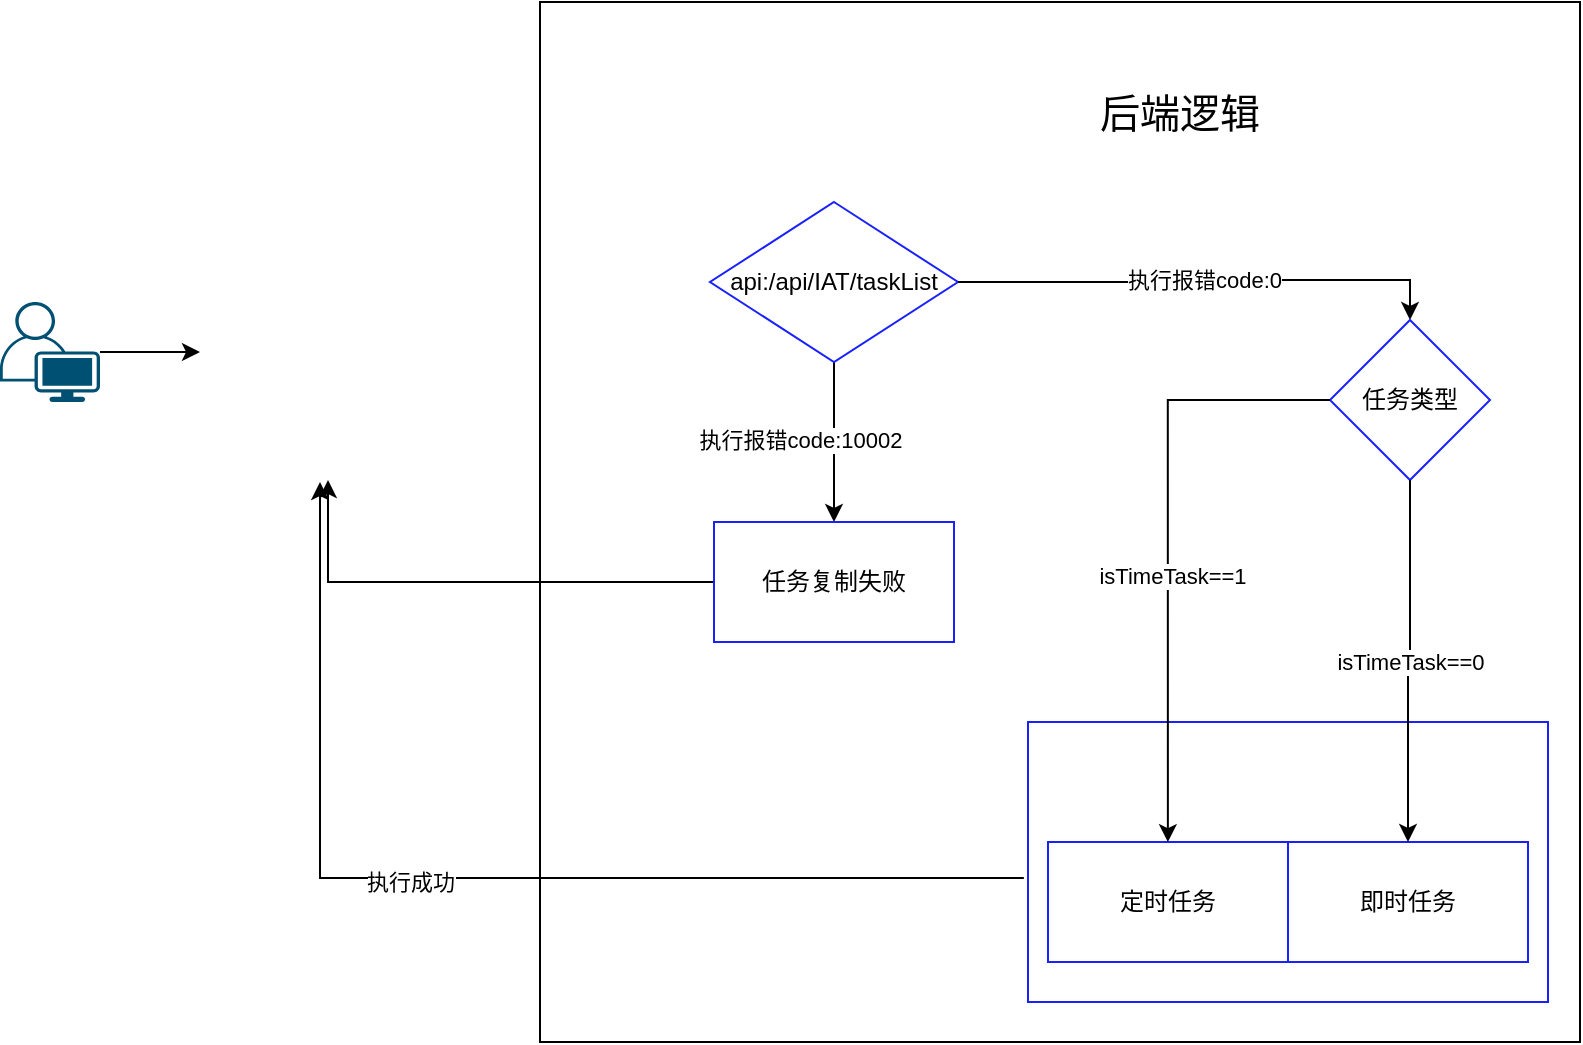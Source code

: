 <mxfile version="14.9.5" type="github">
  <diagram id="C5RBs43oDa-KdzZeNtuy" name="Page-1">
    <mxGraphModel dx="1374" dy="794" grid="1" gridSize="10" guides="1" tooltips="1" connect="1" arrows="1" fold="1" page="1" pageScale="1" pageWidth="827" pageHeight="1169" math="0" shadow="0">
      <root>
        <mxCell id="WIyWlLk6GJQsqaUBKTNV-0" />
        <mxCell id="WIyWlLk6GJQsqaUBKTNV-1" parent="WIyWlLk6GJQsqaUBKTNV-0" />
        <mxCell id="WIyWlLk6GJQsqaUBKTNV-2" value="" style="rounded=0;html=1;jettySize=auto;orthogonalLoop=1;fontSize=11;endArrow=block;endFill=0;endSize=8;strokeWidth=1;shadow=0;labelBackgroundColor=none;edgeStyle=orthogonalEdgeStyle;" parent="WIyWlLk6GJQsqaUBKTNV-1" target="WIyWlLk6GJQsqaUBKTNV-6" edge="1">
          <mxGeometry relative="1" as="geometry">
            <mxPoint x="498" y="120" as="sourcePoint" />
          </mxGeometry>
        </mxCell>
        <mxCell id="WIyWlLk6GJQsqaUBKTNV-4" value="Yes" style="rounded=0;html=1;jettySize=auto;orthogonalLoop=1;fontSize=11;endArrow=block;endFill=0;endSize=8;strokeWidth=1;shadow=0;labelBackgroundColor=none;edgeStyle=orthogonalEdgeStyle;" parent="WIyWlLk6GJQsqaUBKTNV-1" source="WIyWlLk6GJQsqaUBKTNV-6" edge="1">
          <mxGeometry y="20" relative="1" as="geometry">
            <mxPoint as="offset" />
            <mxPoint x="498" y="290" as="targetPoint" />
          </mxGeometry>
        </mxCell>
        <mxCell id="WIyWlLk6GJQsqaUBKTNV-5" value="No" style="edgeStyle=orthogonalEdgeStyle;rounded=0;html=1;jettySize=auto;orthogonalLoop=1;fontSize=11;endArrow=block;endFill=0;endSize=8;strokeWidth=1;shadow=0;labelBackgroundColor=none;" parent="WIyWlLk6GJQsqaUBKTNV-1" target="WIyWlLk6GJQsqaUBKTNV-7" edge="1">
          <mxGeometry y="10" relative="1" as="geometry">
            <mxPoint as="offset" />
            <mxPoint x="548" y="210" as="sourcePoint" />
          </mxGeometry>
        </mxCell>
        <mxCell id="WIyWlLk6GJQsqaUBKTNV-9" value="Yes" style="edgeStyle=orthogonalEdgeStyle;rounded=0;html=1;jettySize=auto;orthogonalLoop=1;fontSize=11;endArrow=block;endFill=0;endSize=8;strokeWidth=1;shadow=0;labelBackgroundColor=none;" parent="WIyWlLk6GJQsqaUBKTNV-1" target="WIyWlLk6GJQsqaUBKTNV-12" edge="1">
          <mxGeometry y="10" relative="1" as="geometry">
            <mxPoint as="offset" />
            <mxPoint x="548" y="330" as="sourcePoint" />
          </mxGeometry>
        </mxCell>
        <mxCell id="L-YuUdRwGQFwqvVQeacU-2" value="" style="edgeStyle=orthogonalEdgeStyle;rounded=0;orthogonalLoop=1;jettySize=auto;html=1;" edge="1" parent="WIyWlLk6GJQsqaUBKTNV-1" source="L-YuUdRwGQFwqvVQeacU-0" target="L-YuUdRwGQFwqvVQeacU-1">
          <mxGeometry relative="1" as="geometry" />
        </mxCell>
        <mxCell id="L-YuUdRwGQFwqvVQeacU-0" value="" style="points=[[0.35,0,0],[0.98,0.51,0],[1,0.71,0],[0.67,1,0],[0,0.795,0],[0,0.65,0]];verticalLabelPosition=bottom;html=1;verticalAlign=top;aspect=fixed;align=center;pointerEvents=1;shape=mxgraph.cisco19.user;fillColor=#005073;strokeColor=none;" vertex="1" parent="WIyWlLk6GJQsqaUBKTNV-1">
          <mxGeometry x="20" y="160" width="50" height="50" as="geometry" />
        </mxCell>
        <mxCell id="L-YuUdRwGQFwqvVQeacU-1" value="" style="shape=image;html=1;verticalAlign=top;verticalLabelPosition=bottom;labelBackgroundColor=#ffffff;imageAspect=0;aspect=fixed;image=https://cdn4.iconfinder.com/data/icons/logos-brands-5/24/nginx-128.png;strokeColor=#1921FF;" vertex="1" parent="WIyWlLk6GJQsqaUBKTNV-1">
          <mxGeometry x="120" y="121" width="128" height="128" as="geometry" />
        </mxCell>
        <mxCell id="L-YuUdRwGQFwqvVQeacU-3" value="" style="whiteSpace=wrap;html=1;aspect=fixed;" vertex="1" parent="WIyWlLk6GJQsqaUBKTNV-1">
          <mxGeometry x="290" y="10" width="520" height="520" as="geometry" />
        </mxCell>
        <mxCell id="L-YuUdRwGQFwqvVQeacU-21" value="执行报错code:10002" style="edgeStyle=orthogonalEdgeStyle;rounded=0;orthogonalLoop=1;jettySize=auto;html=1;exitX=0.5;exitY=1;exitDx=0;exitDy=0;entryX=0.5;entryY=0;entryDx=0;entryDy=0;" edge="1" parent="WIyWlLk6GJQsqaUBKTNV-1" source="L-YuUdRwGQFwqvVQeacU-22" target="L-YuUdRwGQFwqvVQeacU-13">
          <mxGeometry x="-0.024" y="-17" relative="1" as="geometry">
            <mxPoint x="373" y="190" as="sourcePoint" />
            <mxPoint x="437" y="260" as="targetPoint" />
            <Array as="points" />
            <mxPoint as="offset" />
          </mxGeometry>
        </mxCell>
        <mxCell id="L-YuUdRwGQFwqvVQeacU-45" value="" style="edgeStyle=orthogonalEdgeStyle;rounded=0;orthogonalLoop=1;jettySize=auto;html=1;fontSize=20;" edge="1" parent="WIyWlLk6GJQsqaUBKTNV-1" source="L-YuUdRwGQFwqvVQeacU-13" target="L-YuUdRwGQFwqvVQeacU-1">
          <mxGeometry relative="1" as="geometry">
            <mxPoint x="230" y="300" as="targetPoint" />
          </mxGeometry>
        </mxCell>
        <mxCell id="L-YuUdRwGQFwqvVQeacU-13" value="任务复制失败" style="whiteSpace=wrap;html=1;rounded=0;strokeColor=#1921FF;" vertex="1" parent="WIyWlLk6GJQsqaUBKTNV-1">
          <mxGeometry x="377" y="270" width="120" height="60" as="geometry" />
        </mxCell>
        <mxCell id="L-YuUdRwGQFwqvVQeacU-22" value="&lt;span&gt;api:/api/IAT/taskList&lt;/span&gt;" style="rhombus;whiteSpace=wrap;html=1;strokeColor=#1921FF;" vertex="1" parent="WIyWlLk6GJQsqaUBKTNV-1">
          <mxGeometry x="375" y="110" width="124" height="80" as="geometry" />
        </mxCell>
        <mxCell id="L-YuUdRwGQFwqvVQeacU-23" value="执行报错code:0" style="edgeStyle=orthogonalEdgeStyle;rounded=0;orthogonalLoop=1;jettySize=auto;html=1;exitX=1;exitY=0.5;exitDx=0;exitDy=0;entryX=0.5;entryY=0;entryDx=0;entryDy=0;" edge="1" parent="WIyWlLk6GJQsqaUBKTNV-1" source="L-YuUdRwGQFwqvVQeacU-22" target="L-YuUdRwGQFwqvVQeacU-25">
          <mxGeometry relative="1" as="geometry">
            <mxPoint x="569" y="200" as="sourcePoint" />
            <mxPoint x="569" y="282" as="targetPoint" />
            <Array as="points" />
          </mxGeometry>
        </mxCell>
        <mxCell id="L-YuUdRwGQFwqvVQeacU-25" value="任务类型" style="rhombus;whiteSpace=wrap;html=1;strokeColor=#1921FF;" vertex="1" parent="WIyWlLk6GJQsqaUBKTNV-1">
          <mxGeometry x="685" y="169" width="80" height="80" as="geometry" />
        </mxCell>
        <mxCell id="L-YuUdRwGQFwqvVQeacU-34" value="后端逻辑" style="text;html=1;strokeColor=none;fillColor=none;align=center;verticalAlign=middle;whiteSpace=wrap;rounded=0;fontSize=20;" vertex="1" parent="WIyWlLk6GJQsqaUBKTNV-1">
          <mxGeometry x="555" y="50" width="110" height="30" as="geometry" />
        </mxCell>
        <mxCell id="L-YuUdRwGQFwqvVQeacU-35" value="" style="rounded=0;whiteSpace=wrap;html=1;strokeColor=#1921FF;" vertex="1" parent="WIyWlLk6GJQsqaUBKTNV-1">
          <mxGeometry x="534" y="370" width="260" height="140" as="geometry" />
        </mxCell>
        <mxCell id="L-YuUdRwGQFwqvVQeacU-36" value="即时任务" style="whiteSpace=wrap;html=1;strokeColor=#1921FF;" vertex="1" parent="WIyWlLk6GJQsqaUBKTNV-1">
          <mxGeometry x="664" y="430" width="120" height="60" as="geometry" />
        </mxCell>
        <mxCell id="L-YuUdRwGQFwqvVQeacU-37" value="定时任务" style="whiteSpace=wrap;html=1;strokeColor=#1921FF;" vertex="1" parent="WIyWlLk6GJQsqaUBKTNV-1">
          <mxGeometry x="544" y="430" width="120" height="60" as="geometry" />
        </mxCell>
        <mxCell id="L-YuUdRwGQFwqvVQeacU-38" style="edgeStyle=orthogonalEdgeStyle;rounded=0;orthogonalLoop=1;jettySize=auto;html=1;entryX=0.269;entryY=0.429;entryDx=0;entryDy=0;entryPerimeter=0;" edge="1" parent="WIyWlLk6GJQsqaUBKTNV-1" source="L-YuUdRwGQFwqvVQeacU-25" target="L-YuUdRwGQFwqvVQeacU-35">
          <mxGeometry relative="1" as="geometry">
            <Array as="points">
              <mxPoint x="604" y="209" />
            </Array>
          </mxGeometry>
        </mxCell>
        <mxCell id="L-YuUdRwGQFwqvVQeacU-39" value="isTimeTask==1" style="edgeLabel;html=1;align=center;verticalAlign=middle;resizable=0;points=[];" vertex="1" connectable="0" parent="L-YuUdRwGQFwqvVQeacU-38">
          <mxGeometry x="0.119" y="2" relative="1" as="geometry">
            <mxPoint as="offset" />
          </mxGeometry>
        </mxCell>
        <mxCell id="L-YuUdRwGQFwqvVQeacU-31" value="isTimeTask==0" style="edgeStyle=orthogonalEdgeStyle;rounded=0;orthogonalLoop=1;jettySize=auto;html=1;" edge="1" parent="WIyWlLk6GJQsqaUBKTNV-1" source="L-YuUdRwGQFwqvVQeacU-25" target="L-YuUdRwGQFwqvVQeacU-36">
          <mxGeometry relative="1" as="geometry">
            <mxPoint x="715" y="340" as="targetPoint" />
          </mxGeometry>
        </mxCell>
        <mxCell id="L-YuUdRwGQFwqvVQeacU-40" style="edgeStyle=orthogonalEdgeStyle;rounded=0;orthogonalLoop=1;jettySize=auto;html=1;exitX=-0.008;exitY=0.557;exitDx=0;exitDy=0;exitPerimeter=0;" edge="1" parent="WIyWlLk6GJQsqaUBKTNV-1" source="L-YuUdRwGQFwqvVQeacU-35">
          <mxGeometry relative="1" as="geometry">
            <mxPoint x="630" y="219" as="sourcePoint" />
            <mxPoint x="180" y="250" as="targetPoint" />
            <Array as="points">
              <mxPoint x="180" y="448" />
            </Array>
          </mxGeometry>
        </mxCell>
        <mxCell id="L-YuUdRwGQFwqvVQeacU-41" value="执行成功" style="edgeLabel;html=1;align=center;verticalAlign=middle;resizable=0;points=[];" vertex="1" connectable="0" parent="L-YuUdRwGQFwqvVQeacU-40">
          <mxGeometry x="0.119" y="2" relative="1" as="geometry">
            <mxPoint as="offset" />
          </mxGeometry>
        </mxCell>
      </root>
    </mxGraphModel>
  </diagram>
</mxfile>
